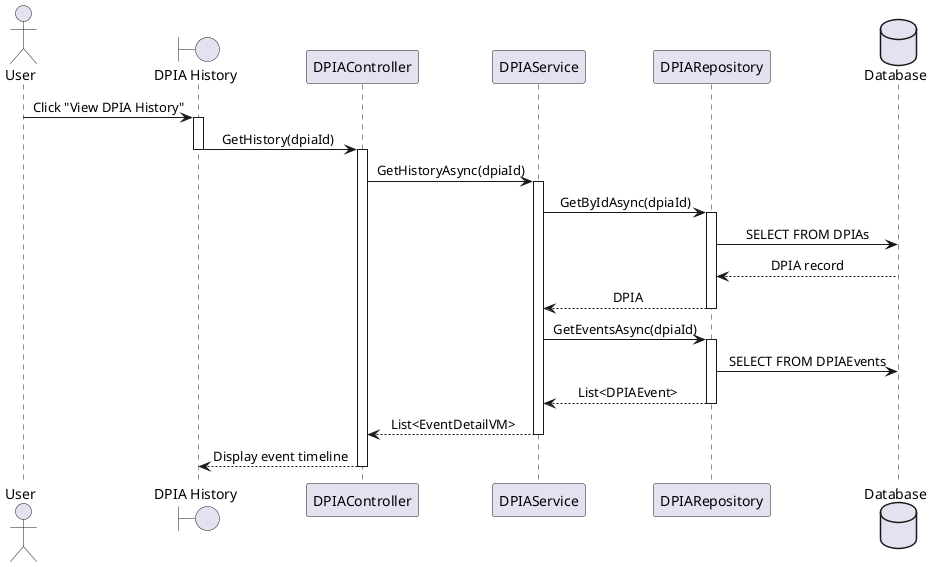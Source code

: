 @startuml
skinparam classAttributeIconSize 0
skinparam defaultTextAlignment center

actor User
boundary "DPIA History" as Screen
participant "DPIAController" as Controller
participant "DPIAService" as Service
participant "DPIARepository" as DPIARepo
database "Database" as DB

User -> Screen : Click "View DPIA History"
activate Screen
Screen -> Controller : GetHistory(dpiaId)
deactivate Screen
activate Controller

Controller -> Service : GetHistoryAsync(dpiaId)
activate Service

Service -> DPIARepo : GetByIdAsync(dpiaId)
activate DPIARepo
DPIARepo -> DB : SELECT FROM DPIAs 
DB --> DPIARepo : DPIA record
DPIARepo --> Service : DPIA
deactivate DPIARepo

Service -> DPIARepo : GetEventsAsync(dpiaId)
activate DPIARepo
DPIARepo -> DB : SELECT FROM DPIAEvents
DPIARepo --> Service : List<DPIAEvent>
deactivate DPIARepo

Service --> Controller : List<EventDetailVM>
deactivate Service

Controller --> Screen : Display event timeline
deactivate Controller
@enduml
